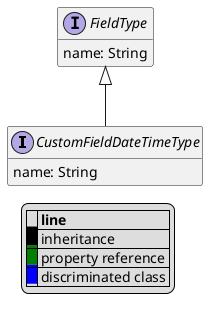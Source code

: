 @startuml

hide empty fields
hide empty methods
legend
|= |= line |
|<back:black>   </back>| inheritance |
|<back:green>   </back>| property reference |
|<back:blue>   </back>| discriminated class |
endlegend
interface CustomFieldDateTimeType [[CustomFieldDateTimeType.svg]] extends FieldType {
    name: String
}
interface FieldType [[FieldType.svg]]  {
    name: String
}





@enduml
